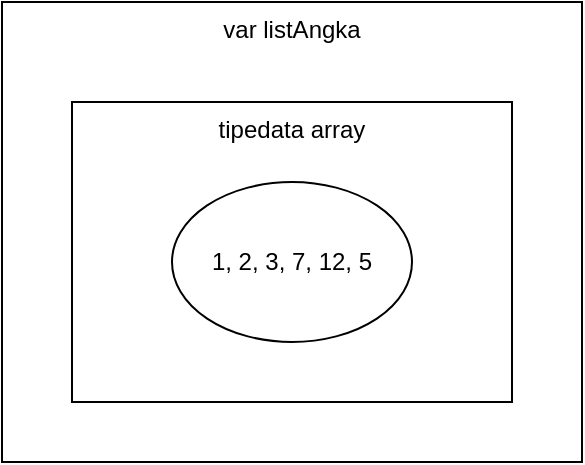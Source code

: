 <mxfile version="24.3.0" type="github">
  <diagram name="Page-1" id="_gEOEPybZv3CiejzkFEf">
    <mxGraphModel dx="1434" dy="751" grid="1" gridSize="10" guides="1" tooltips="1" connect="1" arrows="1" fold="1" page="1" pageScale="1" pageWidth="850" pageHeight="1100" math="0" shadow="0">
      <root>
        <mxCell id="0" />
        <mxCell id="1" parent="0" />
        <mxCell id="6h2cYbVP-Or3ictji5u8-1" value="var listAngka" style="rounded=0;whiteSpace=wrap;html=1;verticalAlign=top;" vertex="1" parent="1">
          <mxGeometry x="80" y="260" width="290" height="230" as="geometry" />
        </mxCell>
        <mxCell id="6h2cYbVP-Or3ictji5u8-2" value="tipedata array" style="rounded=0;whiteSpace=wrap;html=1;verticalAlign=top;" vertex="1" parent="1">
          <mxGeometry x="115" y="310" width="220" height="150" as="geometry" />
        </mxCell>
        <mxCell id="6h2cYbVP-Or3ictji5u8-3" value="1, 2, 3, 7, 12, 5" style="ellipse;whiteSpace=wrap;html=1;" vertex="1" parent="1">
          <mxGeometry x="165" y="350" width="120" height="80" as="geometry" />
        </mxCell>
      </root>
    </mxGraphModel>
  </diagram>
</mxfile>
